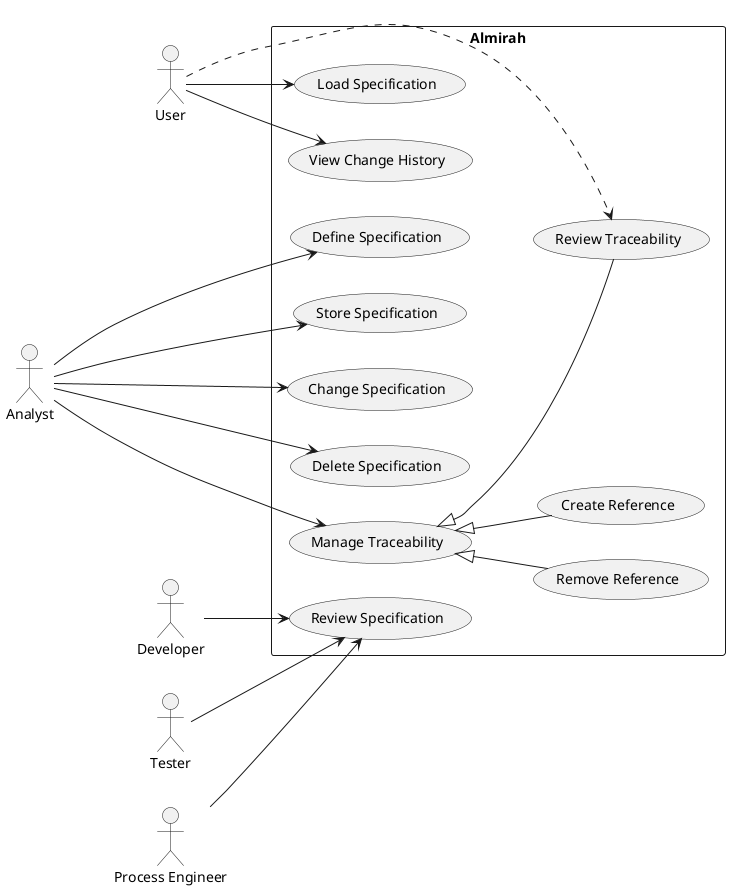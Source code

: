 @startuml

left to right direction
'top to bottom direction

actor User
actor Analyst
actor Developer
actor Tester
actor "Process Engineer" as PE

rectangle Almirah{
    usecase (Define Specification) as DefSpec
    usecase (Store Specification) as StSpec
    usecase (Load Specification) as LdSpec
    usecase (Change Specification) as ChSpec
    usecase (Delete Specification) as DelSpec
    usecase (Review Specification) as RwSpec
    usecase (View Change History) as VH
    usecase (Manage Traceability) as MT
    usecase (Create Reference) as CRef
    usecase (Remove Reference) as RRef
    usecase (Review Traceability) as RTr
}

MT <|-- CRef
MT <|-- RRef
MT <|-- RTr

Analyst --> DefSpec
Analyst --> StSpec
User --> LdSpec
User --> VH
User ...> RTr
Analyst --> ChSpec
Analyst ---> DelSpec
Analyst ---> MT
Developer --> RwSpec
Tester --> RwSpec
PE --> RwSpec


@enduml
